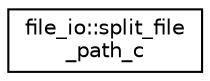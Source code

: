 digraph "Graphical Class Hierarchy"
{
 // LATEX_PDF_SIZE
  edge [fontname="Helvetica",fontsize="10",labelfontname="Helvetica",labelfontsize="10"];
  node [fontname="Helvetica",fontsize="10",shape=record];
  rankdir="LR";
  Node0 [label="file_io::split_file\l_path_c",height=0.2,width=0.4,color="black", fillcolor="white", style="filled",URL="$interfacefile__io_1_1split__file__path__c.html",tooltip="An interface to the C split_file_path routine."];
}
